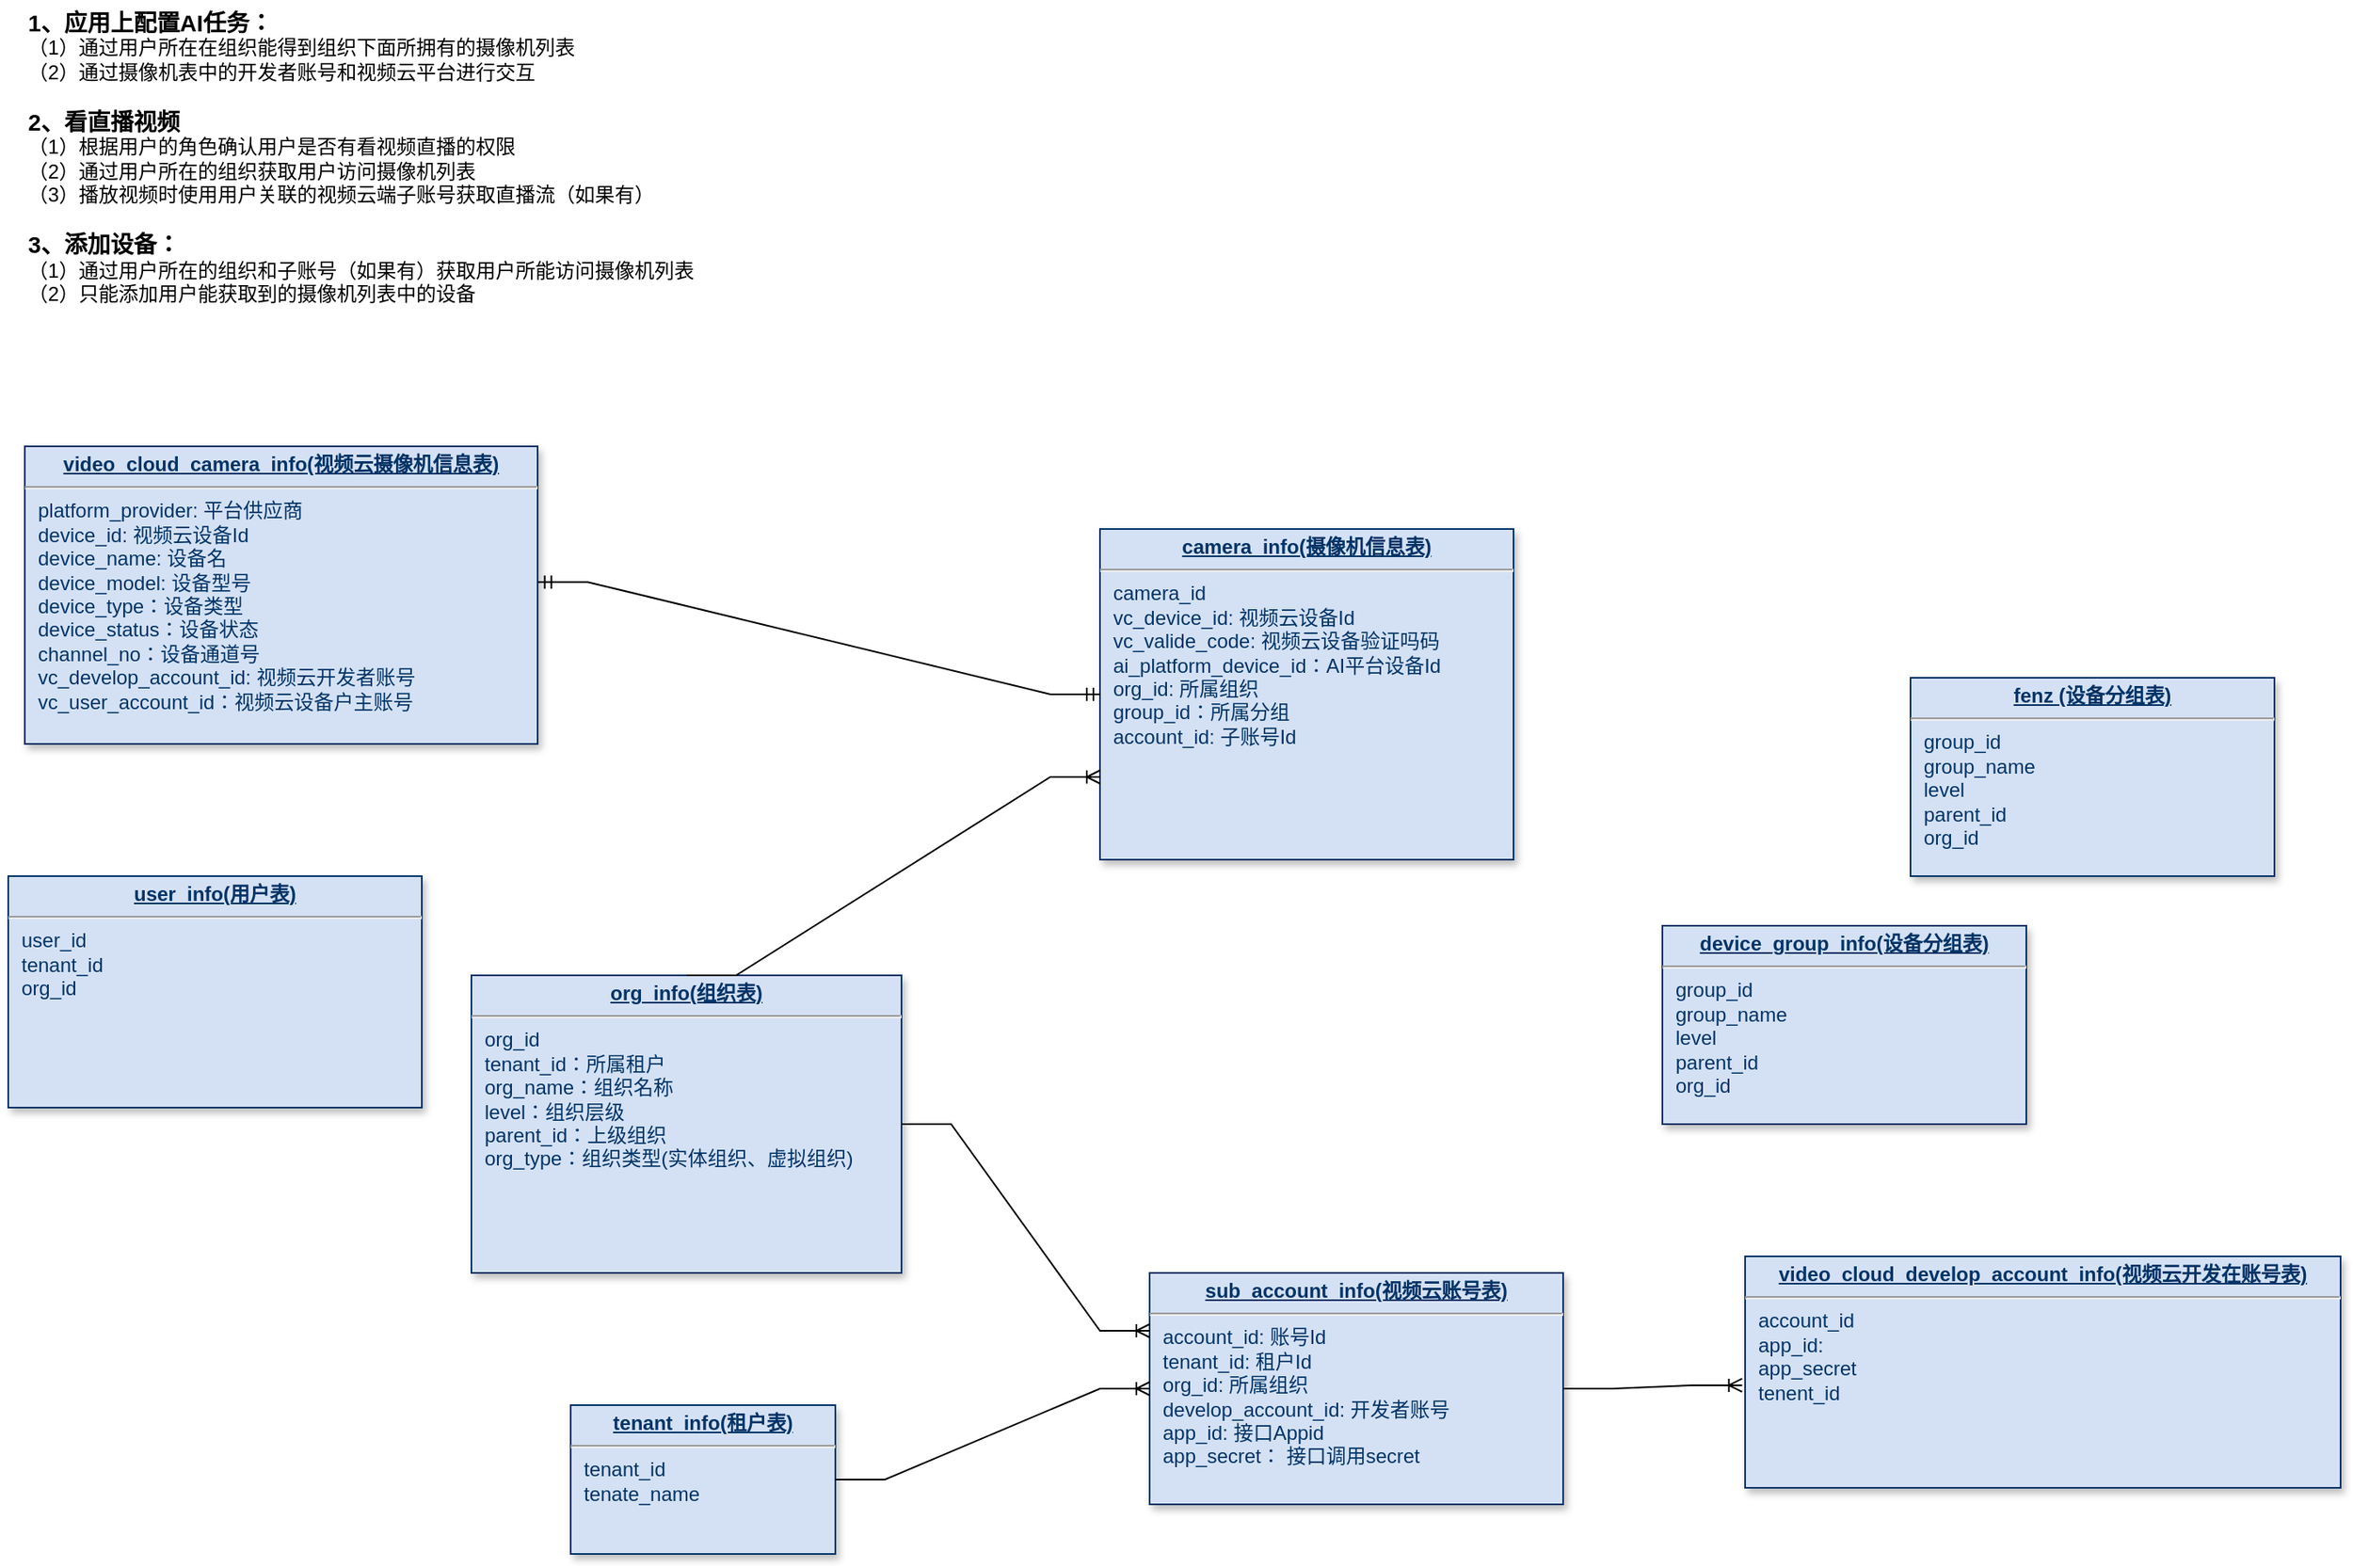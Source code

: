 <mxfile version="18.0.2" type="github" pages="2">
  <diagram name="设备管理E-R图" id="efa7a0a1-bf9b-a30e-e6df-94a7791c09e9">
    <mxGraphModel dx="1428" dy="896" grid="1" gridSize="10" guides="1" tooltips="1" connect="1" arrows="1" fold="1" page="1" pageScale="1" pageWidth="826" pageHeight="1169" background="none" math="0" shadow="0">
      <root>
        <mxCell id="0" />
        <mxCell id="1" parent="0" />
        <mxCell id="22" value="&lt;p style=&quot;margin: 0px; margin-top: 4px; text-align: center; text-decoration: underline;&quot;&gt;&lt;b&gt;org_info(组织表)&lt;/b&gt;&lt;/p&gt;&lt;hr&gt;&lt;p style=&quot;margin: 0px 0px 0px 8px;&quot;&gt;org_id&lt;/p&gt;&lt;p style=&quot;margin: 0px 0px 0px 8px;&quot;&gt;tenant_id：所属租户&lt;/p&gt;&lt;p style=&quot;margin: 0px 0px 0px 8px;&quot;&gt;org_name：组织名称&lt;/p&gt;&lt;p style=&quot;margin: 0px 0px 0px 8px;&quot;&gt;level：组织层级&lt;/p&gt;&lt;p style=&quot;margin: 0px 0px 0px 8px;&quot;&gt;parent_id：上级组织&lt;/p&gt;&lt;p style=&quot;margin: 0px 0px 0px 8px;&quot;&gt;org_type：组织类型(实体组织、虚拟组织)&lt;/p&gt;&lt;p style=&quot;margin: 0px; margin-left: 8px;&quot;&gt;&lt;br&gt;&lt;/p&gt;" style="verticalAlign=top;align=left;overflow=fill;fontSize=12;fontFamily=Helvetica;html=1;strokeColor=#003366;shadow=1;fillColor=#D4E1F5;fontColor=#003366" parent="1" vertex="1">
          <mxGeometry x="380" y="630" width="260" height="180" as="geometry" />
        </mxCell>
        <mxCell id="26" value="&lt;p style=&quot;margin: 0px; margin-top: 4px; text-align: center; text-decoration: underline;&quot;&gt;&lt;strong&gt;device_group_info(设备分组表)&lt;/strong&gt;&lt;/p&gt;&lt;hr&gt;&lt;p style=&quot;margin: 0px; margin-left: 8px;&quot;&gt;group_id&lt;/p&gt;&lt;p style=&quot;margin: 0px; margin-left: 8px;&quot;&gt;group_name&lt;/p&gt;&lt;p style=&quot;margin: 0px; margin-left: 8px;&quot;&gt;level&lt;/p&gt;&lt;p style=&quot;margin: 0px; margin-left: 8px;&quot;&gt;parent_id&lt;/p&gt;&lt;p style=&quot;margin: 0px; margin-left: 8px;&quot;&gt;org_id&lt;/p&gt;&lt;p style=&quot;margin: 0px; margin-left: 8px;&quot;&gt;&lt;br&gt;&lt;/p&gt;" style="verticalAlign=top;align=left;overflow=fill;fontSize=12;fontFamily=Helvetica;html=1;strokeColor=#003366;shadow=1;fillColor=#D4E1F5;fontColor=#003366" parent="1" vertex="1">
          <mxGeometry x="1100" y="600" width="220" height="120" as="geometry" />
        </mxCell>
        <mxCell id="29" value="&lt;p style=&quot;margin: 0px; margin-top: 4px; text-align: center; text-decoration: underline;&quot;&gt;&lt;b&gt;camera_info(摄像机信息表)&lt;/b&gt;&lt;/p&gt;&lt;hr&gt;&lt;p style=&quot;margin: 0px; margin-left: 8px;&quot;&gt;camera_id&lt;/p&gt;&lt;p style=&quot;margin: 0px; margin-left: 8px;&quot;&gt;&lt;span style=&quot;background-color: initial;&quot;&gt;vc_device_id: 视频云设备Id&lt;/span&gt;&lt;/p&gt;&lt;p style=&quot;margin: 0px; margin-left: 8px;&quot;&gt;vc_valide_code: 视频云设备验证吗码&lt;/p&gt;&lt;p style=&quot;margin: 0px; margin-left: 8px;&quot;&gt;ai_platform_device_id：AI平台设备Id&lt;/p&gt;&lt;p style=&quot;margin: 0px; margin-left: 8px;&quot;&gt;org_id: 所属组织&lt;/p&gt;&lt;p style=&quot;margin: 0px; margin-left: 8px;&quot;&gt;group_id：所属分组&lt;/p&gt;&lt;p style=&quot;margin: 0px; margin-left: 8px;&quot;&gt;account_id: 子账号Id&lt;/p&gt;" style="verticalAlign=top;align=left;overflow=fill;fontSize=12;fontFamily=Helvetica;html=1;strokeColor=#003366;shadow=1;fillColor=#D4E1F5;fontColor=#003366" parent="1" vertex="1">
          <mxGeometry x="760" y="360" width="250" height="200" as="geometry" />
        </mxCell>
        <mxCell id="32" value="&lt;p style=&quot;margin: 0px; margin-top: 4px; text-align: center; text-decoration: underline;&quot;&gt;&lt;strong&gt;sub_account_info(视频云账号表)&lt;/strong&gt;&lt;/p&gt;&lt;hr&gt;&lt;p style=&quot;margin: 0px; margin-left: 8px;&quot;&gt;account_id: 账号Id&lt;/p&gt;&lt;p style=&quot;margin: 0px; margin-left: 8px;&quot;&gt;tenant_id: 租户Id&lt;/p&gt;&lt;p style=&quot;margin: 0px; margin-left: 8px;&quot;&gt;org_id: 所属组织&lt;/p&gt;&lt;p style=&quot;margin: 0px; margin-left: 8px;&quot;&gt;develop_account_id: 开发者账号&lt;/p&gt;&lt;p style=&quot;margin: 0px; margin-left: 8px;&quot;&gt;&lt;span style=&quot;background-color: initial;&quot;&gt;app_id: 接口Appid&lt;/span&gt;&lt;br&gt;&lt;/p&gt;&lt;p style=&quot;margin: 0px; margin-left: 8px;&quot;&gt;app_secret： 接口调用secret&amp;nbsp;&lt;/p&gt;" style="verticalAlign=top;align=left;overflow=fill;fontSize=12;fontFamily=Helvetica;html=1;strokeColor=#003366;shadow=1;fillColor=#D4E1F5;fontColor=#003366" parent="1" vertex="1">
          <mxGeometry x="790" y="810" width="250" height="140" as="geometry" />
        </mxCell>
        <mxCell id="33" value="&lt;p style=&quot;margin: 0px; margin-top: 4px; text-align: center; text-decoration: underline;&quot;&gt;&lt;b&gt;tenant_info(租户表)&lt;/b&gt;&lt;/p&gt;&lt;hr&gt;&lt;p style=&quot;margin: 0px; margin-left: 8px;&quot;&gt;&lt;span style=&quot;background-color: initial;&quot;&gt;tenant_id&lt;/span&gt;&lt;/p&gt;&lt;p style=&quot;margin: 0px; margin-left: 8px;&quot;&gt;tenate_name&lt;/p&gt;" style="verticalAlign=top;align=left;overflow=fill;fontSize=12;fontFamily=Helvetica;html=1;strokeColor=#003366;shadow=1;fillColor=#D4E1F5;fontColor=#003366" parent="1" vertex="1">
          <mxGeometry x="440" y="890.0" width="160" height="90" as="geometry" />
        </mxCell>
        <mxCell id="prPZOIEQMUcu1DBUgnGb-114" value="&lt;p style=&quot;margin: 0px; margin-top: 4px; text-align: center; text-decoration: underline;&quot;&gt;&lt;strong&gt;user_info(用户表)&lt;/strong&gt;&lt;/p&gt;&lt;hr&gt;&lt;p style=&quot;margin: 0px; margin-left: 8px;&quot;&gt;&lt;span style=&quot;background-color: initial;&quot;&gt;user_id&lt;/span&gt;&lt;br&gt;&lt;/p&gt;&lt;p style=&quot;margin: 0px; margin-left: 8px;&quot;&gt;tenant_id&lt;/p&gt;&lt;p style=&quot;margin: 0px; margin-left: 8px;&quot;&gt;&lt;span style=&quot;background-color: initial;&quot;&gt;org_id&lt;/span&gt;&lt;/p&gt;" style="verticalAlign=top;align=left;overflow=fill;fontSize=12;fontFamily=Helvetica;html=1;strokeColor=#003366;shadow=1;fillColor=#D4E1F5;fontColor=#003366" vertex="1" parent="1">
          <mxGeometry x="100" y="570" width="250" height="140" as="geometry" />
        </mxCell>
        <mxCell id="prPZOIEQMUcu1DBUgnGb-116" value="&lt;p style=&quot;margin: 0px; margin-top: 4px; text-align: center; text-decoration: underline;&quot;&gt;&lt;strong&gt;video_cloud_develop_account_info(视频云开发在账号表)&lt;/strong&gt;&lt;/p&gt;&lt;hr&gt;&lt;p style=&quot;margin: 0px; margin-left: 8px;&quot;&gt;account_id&lt;/p&gt;&lt;p style=&quot;margin: 0px; margin-left: 8px;&quot;&gt;&lt;span style=&quot;background-color: initial;&quot;&gt;app_id:&amp;nbsp;&lt;/span&gt;&lt;br&gt;&lt;/p&gt;&lt;p style=&quot;margin: 0px; margin-left: 8px;&quot;&gt;app_secret&lt;/p&gt;&lt;p style=&quot;margin: 0px; margin-left: 8px;&quot;&gt;tenent_id&lt;/p&gt;" style="verticalAlign=top;align=left;overflow=fill;fontSize=12;fontFamily=Helvetica;html=1;strokeColor=#003366;shadow=1;fillColor=#D4E1F5;fontColor=#003366" vertex="1" parent="1">
          <mxGeometry x="1150" y="800" width="360" height="140" as="geometry" />
        </mxCell>
        <mxCell id="prPZOIEQMUcu1DBUgnGb-117" value="&lt;font style=&quot;font-size: 14px;&quot;&gt;&lt;b&gt;1、应用上配置AI任务：&lt;/b&gt;&lt;br&gt;&lt;/font&gt;（1）通过用户所在在组织能得到组织下面所拥有的摄像机列表&lt;br&gt;（2）通过摄像机表中的开发者账号和视频云平台进行交互&lt;br&gt;&lt;br&gt;&lt;font style=&quot;font-size: 14px;&quot;&gt;&lt;b&gt;2、看直播视频&lt;br&gt;&lt;/b&gt;&lt;/font&gt;（1）根据用户的角色确认用户是否有看视频直播的权限&lt;br&gt;（2）通过用户所在的组织获取用户访问摄像机列表&lt;br&gt;（3）播放视频时使用用户关联的视频云端子账号获取直播流（如果有）&lt;br&gt;&lt;br&gt;&lt;b&gt;&lt;font style=&quot;font-size: 14px;&quot;&gt;3、添加设备：&lt;/font&gt;&lt;/b&gt;&lt;br&gt;（1）通过用户所在的组织和子账号（如果有）获取用户所能访问摄像机列表&lt;br&gt;（2）只能添加用户能获取到的摄像机列表中的设备" style="text;html=1;strokeColor=none;fillColor=none;align=left;verticalAlign=middle;whiteSpace=wrap;rounded=0;" vertex="1" parent="1">
          <mxGeometry x="110" y="40" width="540" height="190" as="geometry" />
        </mxCell>
        <mxCell id="prPZOIEQMUcu1DBUgnGb-118" value="&lt;p style=&quot;margin: 0px; margin-top: 4px; text-align: center; text-decoration: underline;&quot;&gt;&lt;b&gt;video_cloud_camera_info(视频云摄像机信息表)&lt;/b&gt;&lt;/p&gt;&lt;hr&gt;&lt;p style=&quot;margin: 0px; margin-left: 8px;&quot;&gt;platform_provider: 平台供应商&lt;/p&gt;&lt;p style=&quot;margin: 0px; margin-left: 8px;&quot;&gt;&lt;span style=&quot;background-color: initial;&quot;&gt;device_id: 视频云设备Id&lt;/span&gt;&lt;/p&gt;&lt;p style=&quot;margin: 0px; margin-left: 8px;&quot;&gt;device_name: 设备名&lt;/p&gt;&lt;p style=&quot;margin: 0px; margin-left: 8px;&quot;&gt;device_model: 设备型号&lt;/p&gt;&lt;p style=&quot;margin: 0px; margin-left: 8px;&quot;&gt;device_type：设备类型&lt;/p&gt;&lt;p style=&quot;margin: 0px; margin-left: 8px;&quot;&gt;device_status：设备状态&lt;/p&gt;&lt;p style=&quot;margin: 0px; margin-left: 8px;&quot;&gt;channel_no：设备通道号&lt;/p&gt;&lt;p style=&quot;margin: 0px 0px 0px 8px;&quot;&gt;vc_develop_account_id: 视频云开发者账号&lt;/p&gt;&lt;p style=&quot;margin: 0px 0px 0px 8px;&quot;&gt;vc_user_account_id：视频云设备户主账号&lt;/p&gt;&lt;p style=&quot;margin: 0px; margin-left: 8px;&quot;&gt;&lt;br&gt;&lt;/p&gt;&lt;p style=&quot;margin: 0px; margin-left: 8px;&quot;&gt;&lt;br&gt;&lt;/p&gt;" style="verticalAlign=top;align=left;overflow=fill;fontSize=12;fontFamily=Helvetica;html=1;strokeColor=#003366;shadow=1;fillColor=#D4E1F5;fontColor=#003366" vertex="1" parent="1">
          <mxGeometry x="110" y="310" width="310" height="180" as="geometry" />
        </mxCell>
        <mxCell id="prPZOIEQMUcu1DBUgnGb-119" value="" style="edgeStyle=entityRelationEdgeStyle;fontSize=12;html=1;endArrow=ERmandOne;startArrow=ERmandOne;rounded=0;exitX=1.001;exitY=0.456;exitDx=0;exitDy=0;exitPerimeter=0;" edge="1" parent="1" source="prPZOIEQMUcu1DBUgnGb-118" target="29">
          <mxGeometry width="100" height="100" relative="1" as="geometry">
            <mxPoint x="720" y="750" as="sourcePoint" />
            <mxPoint x="820" y="650" as="targetPoint" />
          </mxGeometry>
        </mxCell>
        <mxCell id="8GgAKwCprTFVre6KFfDV-68" value="&lt;p style=&quot;margin: 0px; margin-top: 4px; text-align: center; text-decoration: underline;&quot;&gt;&lt;strong&gt;fenz (设备分组表)&lt;/strong&gt;&lt;/p&gt;&lt;hr&gt;&lt;p style=&quot;margin: 0px; margin-left: 8px;&quot;&gt;group_id&lt;/p&gt;&lt;p style=&quot;margin: 0px; margin-left: 8px;&quot;&gt;group_name&lt;/p&gt;&lt;p style=&quot;margin: 0px; margin-left: 8px;&quot;&gt;level&lt;/p&gt;&lt;p style=&quot;margin: 0px; margin-left: 8px;&quot;&gt;parent_id&lt;/p&gt;&lt;p style=&quot;margin: 0px; margin-left: 8px;&quot;&gt;org_id&lt;/p&gt;&lt;p style=&quot;margin: 0px; margin-left: 8px;&quot;&gt;&lt;br&gt;&lt;/p&gt;" style="verticalAlign=top;align=left;overflow=fill;fontSize=12;fontFamily=Helvetica;html=1;strokeColor=#003366;shadow=1;fillColor=#D4E1F5;fontColor=#003366" vertex="1" parent="1">
          <mxGeometry x="1250" y="450" width="220" height="120" as="geometry" />
        </mxCell>
        <mxCell id="8GgAKwCprTFVre6KFfDV-70" value="" style="edgeStyle=entityRelationEdgeStyle;fontSize=12;html=1;endArrow=ERoneToMany;rounded=0;fontColor=#000000;exitX=1;exitY=0.5;exitDx=0;exitDy=0;entryX=-0.005;entryY=0.557;entryDx=0;entryDy=0;entryPerimeter=0;" edge="1" parent="1" source="32" target="prPZOIEQMUcu1DBUgnGb-116">
          <mxGeometry width="100" height="100" relative="1" as="geometry">
            <mxPoint x="720" y="730" as="sourcePoint" />
            <mxPoint x="820" y="630" as="targetPoint" />
          </mxGeometry>
        </mxCell>
        <mxCell id="8GgAKwCprTFVre6KFfDV-71" value="" style="edgeStyle=entityRelationEdgeStyle;fontSize=12;html=1;endArrow=ERoneToMany;rounded=0;fontColor=#000000;entryX=0;entryY=0.5;entryDx=0;entryDy=0;" edge="1" parent="1" source="33" target="32">
          <mxGeometry width="100" height="100" relative="1" as="geometry">
            <mxPoint x="780" y="1010" as="sourcePoint" />
            <mxPoint x="958.2" y="907.98" as="targetPoint" />
          </mxGeometry>
        </mxCell>
        <mxCell id="8GgAKwCprTFVre6KFfDV-72" value="" style="edgeStyle=entityRelationEdgeStyle;fontSize=12;html=1;endArrow=ERoneToMany;rounded=0;fontColor=#000000;exitX=0.5;exitY=0;exitDx=0;exitDy=0;entryX=0;entryY=0.75;entryDx=0;entryDy=0;" edge="1" parent="1" source="22" target="29">
          <mxGeometry width="100" height="100" relative="1" as="geometry">
            <mxPoint x="780" y="1010" as="sourcePoint" />
            <mxPoint x="958.2" y="907.98" as="targetPoint" />
          </mxGeometry>
        </mxCell>
        <mxCell id="8GgAKwCprTFVre6KFfDV-73" value="" style="edgeStyle=entityRelationEdgeStyle;fontSize=12;html=1;endArrow=ERoneToMany;rounded=0;fontColor=#000000;entryX=0;entryY=0.25;entryDx=0;entryDy=0;" edge="1" parent="1" source="22" target="32">
          <mxGeometry width="100" height="100" relative="1" as="geometry">
            <mxPoint x="600" y="620" as="sourcePoint" />
            <mxPoint x="770" y="520" as="targetPoint" />
          </mxGeometry>
        </mxCell>
      </root>
    </mxGraphModel>
  </diagram>
  <diagram id="6DEA_Z37Xa1LU0Lx2vj2" name="设备操作流程">
    <mxGraphModel dx="1428" dy="896" grid="1" gridSize="10" guides="1" tooltips="1" connect="1" arrows="1" fold="1" page="1" pageScale="1" pageWidth="827" pageHeight="1169" math="0" shadow="0">
      <root>
        <mxCell id="0" />
        <mxCell id="1" parent="0" />
        <mxCell id="8P6WtkY7GEdGRMr7S4ZO-12" value="" style="rounded=0;whiteSpace=wrap;html=1;fontSize=14;dashed=1;" vertex="1" parent="1">
          <mxGeometry x="10" y="20" width="740" height="220" as="geometry" />
        </mxCell>
        <mxCell id="8P6WtkY7GEdGRMr7S4ZO-11" value="" style="edgeStyle=orthogonalEdgeStyle;rounded=0;orthogonalLoop=1;jettySize=auto;html=1;fontSize=14;" edge="1" parent="1" source="8P6WtkY7GEdGRMr7S4ZO-2" target="8P6WtkY7GEdGRMr7S4ZO-6">
          <mxGeometry relative="1" as="geometry" />
        </mxCell>
        <mxCell id="8P6WtkY7GEdGRMr7S4ZO-2" value="设备同步服务" style="rounded=1;whiteSpace=wrap;html=1;fontSize=14;" vertex="1" parent="1">
          <mxGeometry x="360" y="110" width="120" height="60" as="geometry" />
        </mxCell>
        <mxCell id="8P6WtkY7GEdGRMr7S4ZO-4" value="" style="edgeStyle=orthogonalEdgeStyle;rounded=0;orthogonalLoop=1;jettySize=auto;html=1;fontSize=14;" edge="1" parent="1" source="8P6WtkY7GEdGRMr7S4ZO-3" target="8P6WtkY7GEdGRMr7S4ZO-2">
          <mxGeometry relative="1" as="geometry" />
        </mxCell>
        <mxCell id="8P6WtkY7GEdGRMr7S4ZO-5" value="定时同步" style="edgeLabel;html=1;align=center;verticalAlign=middle;resizable=0;points=[];fontSize=14;" vertex="1" connectable="0" parent="8P6WtkY7GEdGRMr7S4ZO-4">
          <mxGeometry x="-0.072" y="1" relative="1" as="geometry">
            <mxPoint x="-69" y="1" as="offset" />
          </mxGeometry>
        </mxCell>
        <mxCell id="8P6WtkY7GEdGRMr7S4ZO-3" value="" style="points=[[0.145,0.145,0],[0.5,0,0],[0.855,0.145,0],[1,0.5,0],[0.855,0.855,0],[0.5,1,0],[0.145,0.855,0],[0,0.5,0]];shape=mxgraph.bpmn.event;html=1;verticalLabelPosition=bottom;labelBackgroundColor=#ffffff;verticalAlign=top;align=center;perimeter=ellipsePerimeter;outlineConnect=0;aspect=fixed;outline=standard;symbol=timer;fontSize=14;" vertex="1" parent="1">
          <mxGeometry x="50" y="170" width="50" height="50" as="geometry" />
        </mxCell>
        <mxCell id="8P6WtkY7GEdGRMr7S4ZO-6" value="摄像机同步表" style="shape=cylinder3;whiteSpace=wrap;html=1;boundedLbl=1;backgroundOutline=1;size=15;fontSize=14;" vertex="1" parent="1">
          <mxGeometry x="590" y="100" width="140" height="80" as="geometry" />
        </mxCell>
        <mxCell id="8P6WtkY7GEdGRMr7S4ZO-9" style="edgeStyle=orthogonalEdgeStyle;rounded=0;orthogonalLoop=1;jettySize=auto;html=1;exitX=1;exitY=0.5;exitDx=0;exitDy=0;exitPerimeter=0;entryX=0;entryY=0.5;entryDx=0;entryDy=0;fontSize=14;" edge="1" parent="1" source="8P6WtkY7GEdGRMr7S4ZO-8" target="8P6WtkY7GEdGRMr7S4ZO-2">
          <mxGeometry relative="1" as="geometry">
            <Array as="points">
              <mxPoint x="120" y="80" />
              <mxPoint x="230" y="80" />
              <mxPoint x="230" y="140" />
            </Array>
          </mxGeometry>
        </mxCell>
        <mxCell id="8P6WtkY7GEdGRMr7S4ZO-10" value="手工同步" style="edgeLabel;html=1;align=center;verticalAlign=middle;resizable=0;points=[];fontSize=14;" vertex="1" connectable="0" parent="8P6WtkY7GEdGRMr7S4ZO-9">
          <mxGeometry x="-0.664" y="1" relative="1" as="geometry">
            <mxPoint as="offset" />
          </mxGeometry>
        </mxCell>
        <mxCell id="8P6WtkY7GEdGRMr7S4ZO-8" value="Web页面" style="html=1;shape=mxgraph.infographic.ribbonSimple;notch1=20;notch2=0;align=center;verticalAlign=middle;fontSize=14;fontStyle=0;fillColor=#FFFFFF;flipH=0;spacingRight=0;spacingLeft=14;" vertex="1" parent="1">
          <mxGeometry x="30" y="60" width="90" height="40" as="geometry" />
        </mxCell>
        <mxCell id="8P6WtkY7GEdGRMr7S4ZO-14" value="设备信息同步流程" style="text;html=1;strokeColor=none;fillColor=none;align=center;verticalAlign=middle;whiteSpace=wrap;rounded=0;dashed=1;fontSize=14;fontColor=#7EA6E0;" vertex="1" parent="1">
          <mxGeometry x="280" y="20" width="180" height="40" as="geometry" />
        </mxCell>
        <mxCell id="8P6WtkY7GEdGRMr7S4ZO-15" value="执行添加设备操作" style="rounded=1;whiteSpace=wrap;html=1;fontSize=14;" vertex="1" parent="1">
          <mxGeometry x="330" y="320" width="120" height="50" as="geometry" />
        </mxCell>
        <mxCell id="8P6WtkY7GEdGRMr7S4ZO-16" value="&lt;font color=&quot;#000000&quot;&gt;店长或管理员&lt;/font&gt;" style="shape=umlActor;verticalLabelPosition=bottom;verticalAlign=top;html=1;outlineConnect=0;fontSize=14;fontColor=#7EA6E0;" vertex="1" parent="1">
          <mxGeometry x="60" y="310" width="30" height="60" as="geometry" />
        </mxCell>
        <mxCell id="8P6WtkY7GEdGRMr7S4ZO-17" value="根据用户所在组织(分店)获取获取子账号列表" style="rounded=1;whiteSpace=wrap;html=1;fontSize=14;" vertex="1" parent="1">
          <mxGeometry x="500" y="320" width="280" height="50" as="geometry" />
        </mxCell>
        <mxCell id="P5ymRtto2EQK2mSx_d3y-1" value="获取子账号下的所有设备列表" style="rounded=1;whiteSpace=wrap;html=1;fontSize=14;" vertex="1" parent="1">
          <mxGeometry x="840" y="320" width="250" height="50" as="geometry" />
        </mxCell>
        <mxCell id="P5ymRtto2EQK2mSx_d3y-2" value="进入(选择)分店" style="rounded=1;whiteSpace=wrap;html=1;fontSize=14;" vertex="1" parent="1">
          <mxGeometry x="170" y="320" width="120" height="50" as="geometry" />
        </mxCell>
      </root>
    </mxGraphModel>
  </diagram>
</mxfile>
